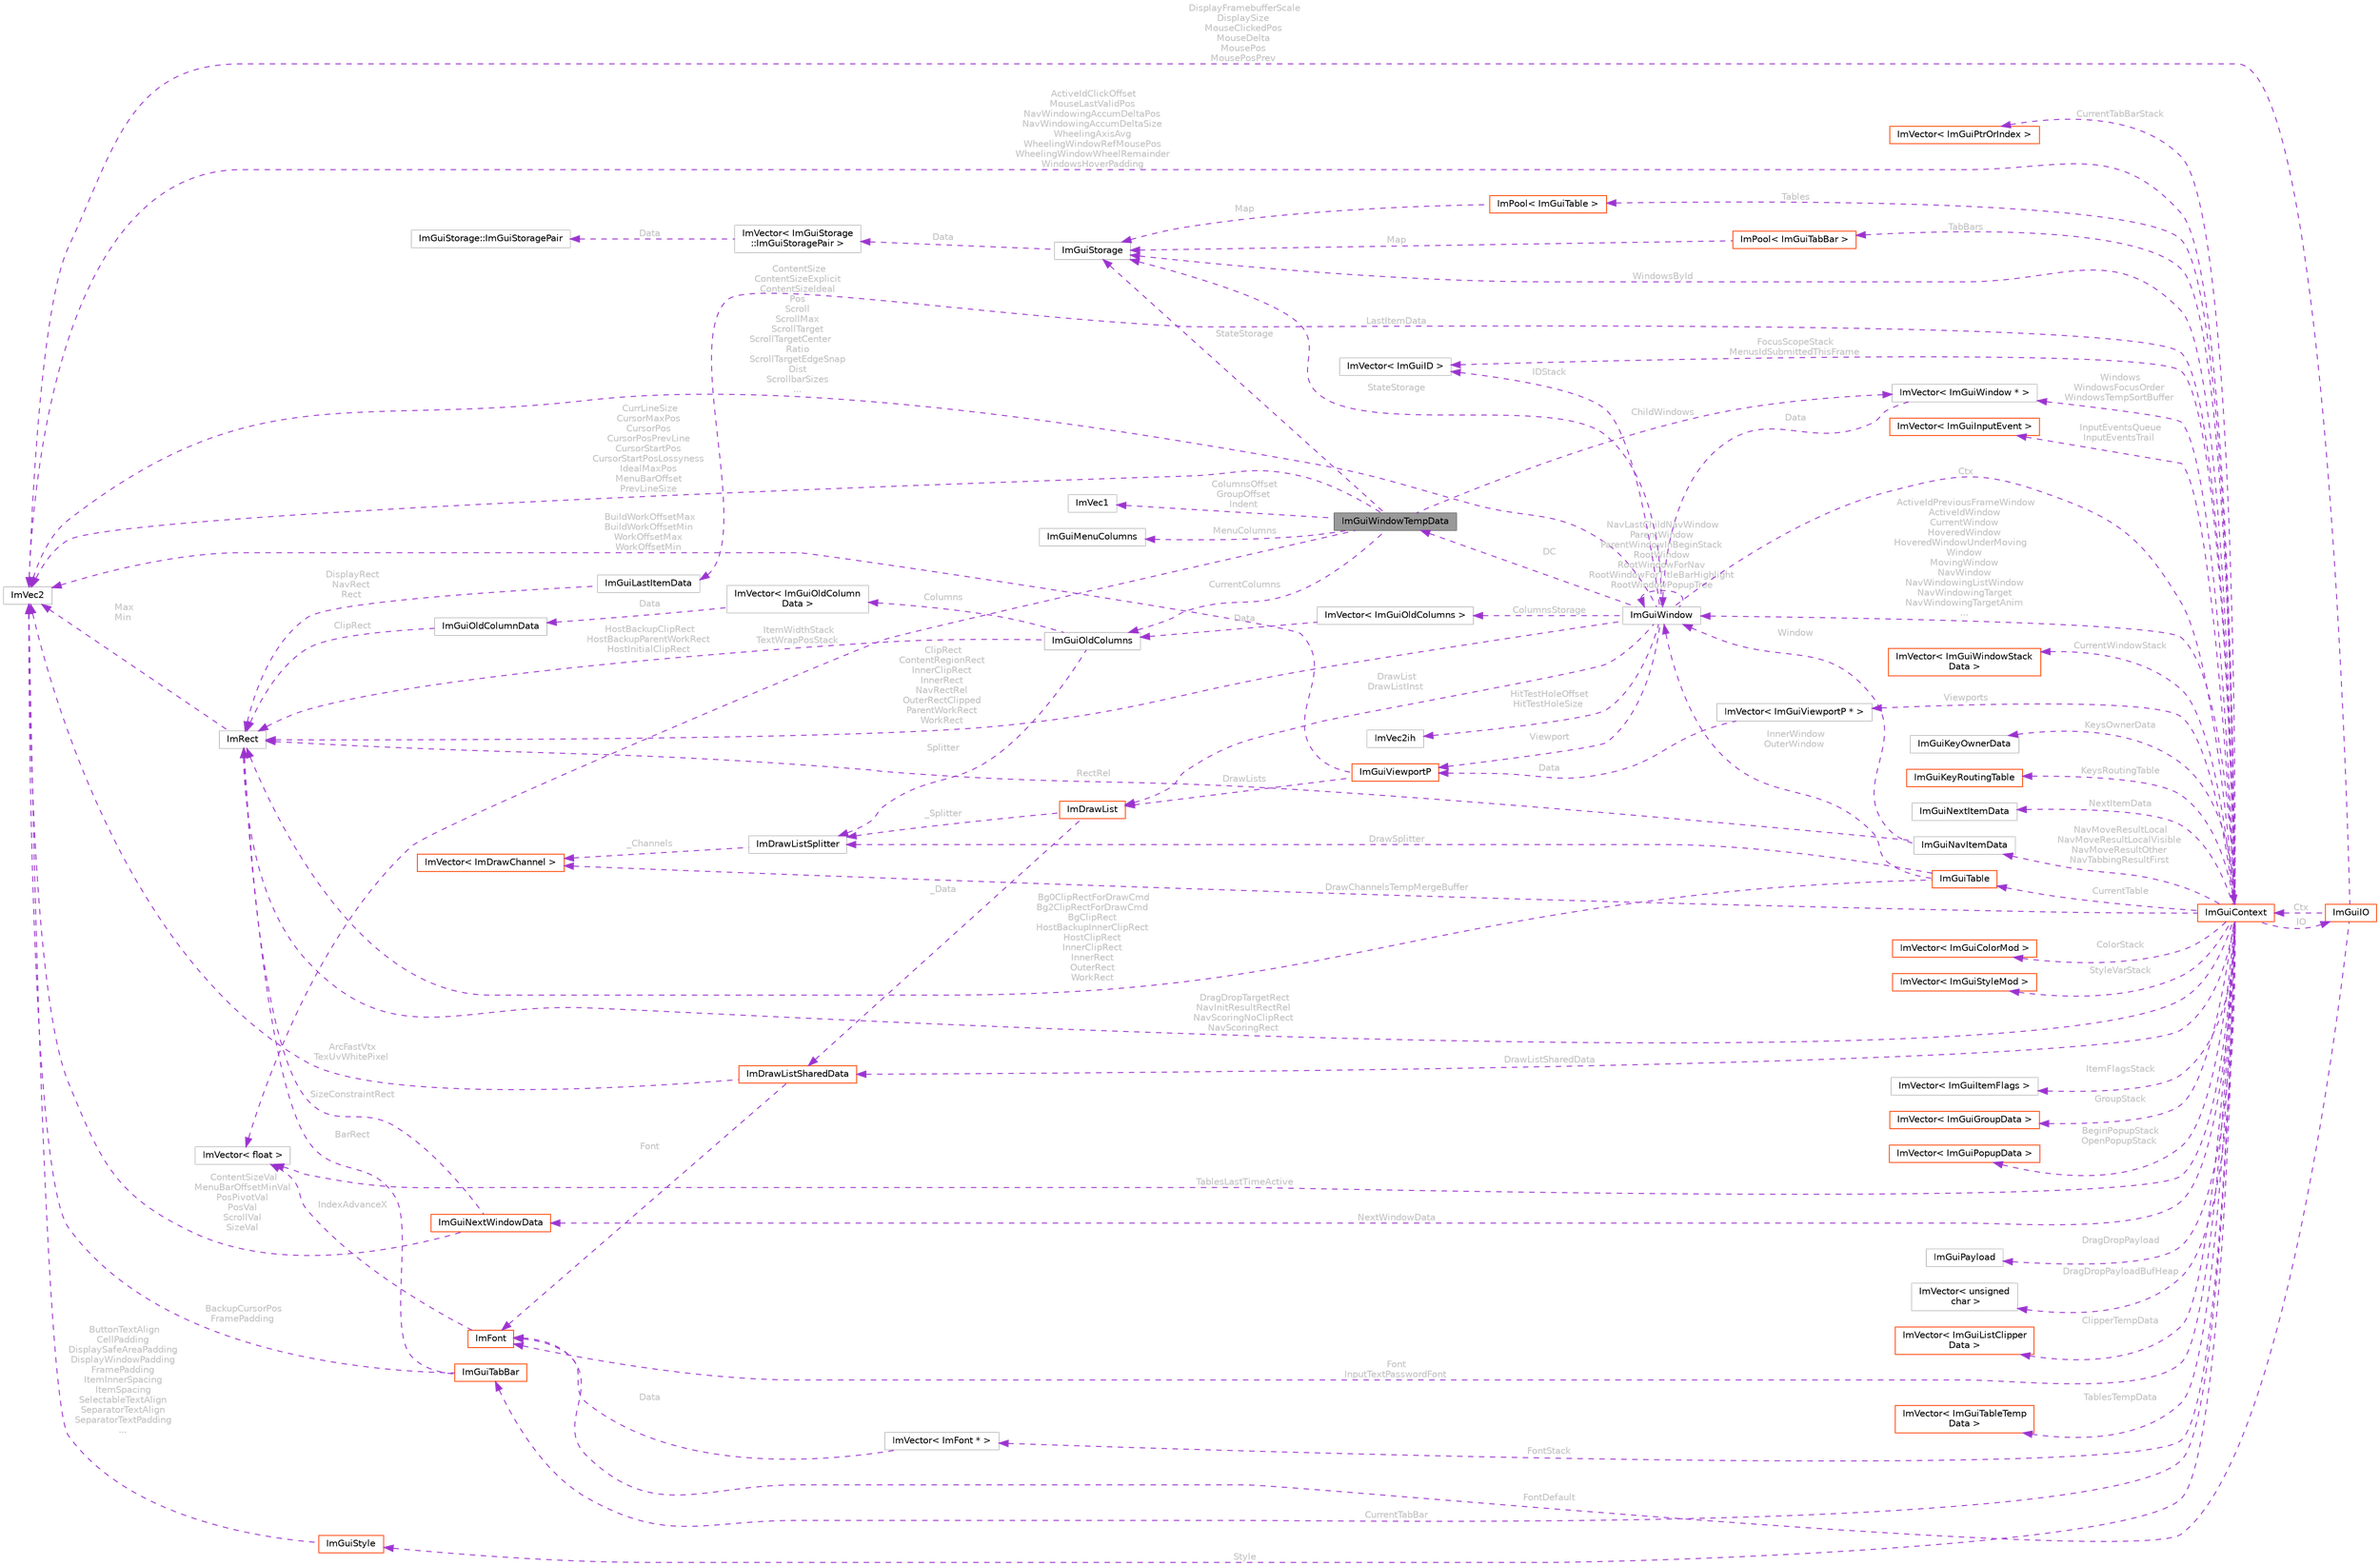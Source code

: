 digraph "ImGuiWindowTempData"
{
 // LATEX_PDF_SIZE
  bgcolor="transparent";
  edge [fontname=Helvetica,fontsize=10,labelfontname=Helvetica,labelfontsize=10];
  node [fontname=Helvetica,fontsize=10,shape=box,height=0.2,width=0.4];
  rankdir="LR";
  Node1 [id="Node000001",label="ImGuiWindowTempData",height=0.2,width=0.4,color="gray40", fillcolor="grey60", style="filled", fontcolor="black",tooltip=" "];
  Node2 -> Node1 [id="edge1_Node000001_Node000002",dir="back",color="darkorchid3",style="dashed",tooltip=" ",label=" CurrLineSize\nCursorMaxPos\nCursorPos\nCursorPosPrevLine\nCursorStartPos\nCursorStartPosLossyness\nIdealMaxPos\nMenuBarOffset\nPrevLineSize",fontcolor="grey" ];
  Node2 [id="Node000002",label="ImVec2",height=0.2,width=0.4,color="grey75", fillcolor="white", style="filled",URL="$struct_im_vec2.html",tooltip=" "];
  Node3 -> Node1 [id="edge2_Node000001_Node000003",dir="back",color="darkorchid3",style="dashed",tooltip=" ",label=" ColumnsOffset\nGroupOffset\nIndent",fontcolor="grey" ];
  Node3 [id="Node000003",label="ImVec1",height=0.2,width=0.4,color="grey75", fillcolor="white", style="filled",URL="$struct_im_vec1.html",tooltip=" "];
  Node4 -> Node1 [id="edge3_Node000001_Node000004",dir="back",color="darkorchid3",style="dashed",tooltip=" ",label=" MenuColumns",fontcolor="grey" ];
  Node4 [id="Node000004",label="ImGuiMenuColumns",height=0.2,width=0.4,color="grey75", fillcolor="white", style="filled",URL="$struct_im_gui_menu_columns.html",tooltip=" "];
  Node5 -> Node1 [id="edge4_Node000001_Node000005",dir="back",color="darkorchid3",style="dashed",tooltip=" ",label=" ChildWindows",fontcolor="grey" ];
  Node5 [id="Node000005",label="ImVector\< ImGuiWindow * \>",height=0.2,width=0.4,color="grey75", fillcolor="white", style="filled",URL="$struct_im_vector.html",tooltip=" "];
  Node6 -> Node5 [id="edge5_Node000005_Node000006",dir="back",color="darkorchid3",style="dashed",tooltip=" ",label=" Data",fontcolor="grey" ];
  Node6 [id="Node000006",label="ImGuiWindow",height=0.2,width=0.4,color="grey75", fillcolor="white", style="filled",URL="$struct_im_gui_window.html",tooltip=" "];
  Node7 -> Node6 [id="edge6_Node000006_Node000007",dir="back",color="darkorchid3",style="dashed",tooltip=" ",label=" Ctx",fontcolor="grey" ];
  Node7 [id="Node000007",label="ImGuiContext",height=0.2,width=0.4,color="orangered", fillcolor="white", style="filled",URL="$struct_im_gui_context.html",tooltip=" "];
  Node8 -> Node7 [id="edge7_Node000007_Node000008",dir="back",color="darkorchid3",style="dashed",tooltip=" ",label=" IO",fontcolor="grey" ];
  Node8 [id="Node000008",label="ImGuiIO",height=0.2,width=0.4,color="orangered", fillcolor="white", style="filled",URL="$struct_im_gui_i_o.html",tooltip=" "];
  Node2 -> Node8 [id="edge8_Node000008_Node000002",dir="back",color="darkorchid3",style="dashed",tooltip=" ",label=" DisplayFramebufferScale\nDisplaySize\nMouseClickedPos\nMouseDelta\nMousePos\nMousePosPrev",fontcolor="grey" ];
  Node11 -> Node8 [id="edge9_Node000008_Node000011",dir="back",color="darkorchid3",style="dashed",tooltip=" ",label=" FontDefault",fontcolor="grey" ];
  Node11 [id="Node000011",label="ImFont",height=0.2,width=0.4,color="orangered", fillcolor="white", style="filled",URL="$struct_im_font.html",tooltip=" "];
  Node12 -> Node11 [id="edge10_Node000011_Node000012",dir="back",color="darkorchid3",style="dashed",tooltip=" ",label=" IndexAdvanceX",fontcolor="grey" ];
  Node12 [id="Node000012",label="ImVector\< float \>",height=0.2,width=0.4,color="grey75", fillcolor="white", style="filled",URL="$struct_im_vector.html",tooltip=" "];
  Node7 -> Node8 [id="edge11_Node000008_Node000007",dir="back",color="darkorchid3",style="dashed",tooltip=" ",label=" Ctx",fontcolor="grey" ];
  Node23 -> Node7 [id="edge12_Node000007_Node000023",dir="back",color="darkorchid3",style="dashed",tooltip=" ",label=" InputEventsQueue\nInputEventsTrail",fontcolor="grey" ];
  Node23 [id="Node000023",label="ImVector\< ImGuiInputEvent \>",height=0.2,width=0.4,color="orangered", fillcolor="white", style="filled",URL="$struct_im_vector.html",tooltip=" "];
  Node31 -> Node7 [id="edge13_Node000007_Node000031",dir="back",color="darkorchid3",style="dashed",tooltip=" ",label=" Style",fontcolor="grey" ];
  Node31 [id="Node000031",label="ImGuiStyle",height=0.2,width=0.4,color="orangered", fillcolor="white", style="filled",URL="$struct_im_gui_style.html",tooltip=" "];
  Node2 -> Node31 [id="edge14_Node000031_Node000002",dir="back",color="darkorchid3",style="dashed",tooltip=" ",label=" ButtonTextAlign\nCellPadding\nDisplaySafeAreaPadding\nDisplayWindowPadding\nFramePadding\nItemInnerSpacing\nItemSpacing\nSelectableTextAlign\nSeparatorTextAlign\nSeparatorTextPadding\n...",fontcolor="grey" ];
  Node11 -> Node7 [id="edge15_Node000007_Node000011",dir="back",color="darkorchid3",style="dashed",tooltip=" ",label=" Font\nInputTextPasswordFont",fontcolor="grey" ];
  Node32 -> Node7 [id="edge16_Node000007_Node000032",dir="back",color="darkorchid3",style="dashed",tooltip=" ",label=" DrawListSharedData",fontcolor="grey" ];
  Node32 [id="Node000032",label="ImDrawListSharedData",height=0.2,width=0.4,color="orangered", fillcolor="white", style="filled",URL="$struct_im_draw_list_shared_data.html",tooltip=" "];
  Node2 -> Node32 [id="edge17_Node000032_Node000002",dir="back",color="darkorchid3",style="dashed",tooltip=" ",label=" ArcFastVtx\nTexUvWhitePixel",fontcolor="grey" ];
  Node11 -> Node32 [id="edge18_Node000032_Node000011",dir="back",color="darkorchid3",style="dashed",tooltip=" ",label=" Font",fontcolor="grey" ];
  Node5 -> Node7 [id="edge19_Node000007_Node000005",dir="back",color="darkorchid3",style="dashed",tooltip=" ",label=" Windows\nWindowsFocusOrder\nWindowsTempSortBuffer",fontcolor="grey" ];
  Node34 -> Node7 [id="edge20_Node000007_Node000034",dir="back",color="darkorchid3",style="dashed",tooltip=" ",label=" CurrentWindowStack",fontcolor="grey" ];
  Node34 [id="Node000034",label="ImVector\< ImGuiWindowStack\lData \>",height=0.2,width=0.4,color="orangered", fillcolor="white", style="filled",URL="$struct_im_vector.html",tooltip=" "];
  Node39 -> Node7 [id="edge21_Node000007_Node000039",dir="back",color="darkorchid3",style="dashed",tooltip=" ",label=" WindowsById",fontcolor="grey" ];
  Node39 [id="Node000039",label="ImGuiStorage",height=0.2,width=0.4,color="grey75", fillcolor="white", style="filled",URL="$struct_im_gui_storage.html",tooltip=" "];
  Node40 -> Node39 [id="edge22_Node000039_Node000040",dir="back",color="darkorchid3",style="dashed",tooltip=" ",label=" Data",fontcolor="grey" ];
  Node40 [id="Node000040",label="ImVector\< ImGuiStorage\l::ImGuiStoragePair \>",height=0.2,width=0.4,color="grey75", fillcolor="white", style="filled",URL="$struct_im_vector.html",tooltip=" "];
  Node41 -> Node40 [id="edge23_Node000040_Node000041",dir="back",color="darkorchid3",style="dashed",tooltip=" ",label=" Data",fontcolor="grey" ];
  Node41 [id="Node000041",label="ImGuiStorage::ImGuiStoragePair",height=0.2,width=0.4,color="grey75", fillcolor="white", style="filled",URL="$struct_im_gui_storage_1_1_im_gui_storage_pair.html",tooltip=" "];
  Node2 -> Node7 [id="edge24_Node000007_Node000002",dir="back",color="darkorchid3",style="dashed",tooltip=" ",label=" ActiveIdClickOffset\nMouseLastValidPos\nNavWindowingAccumDeltaPos\nNavWindowingAccumDeltaSize\nWheelingAxisAvg\nWheelingWindowRefMousePos\nWheelingWindowWheelRemainder\nWindowsHoverPadding",fontcolor="grey" ];
  Node6 -> Node7 [id="edge25_Node000007_Node000006",dir="back",color="darkorchid3",style="dashed",tooltip=" ",label=" ActiveIdPreviousFrameWindow\nActiveIdWindow\nCurrentWindow\nHoveredWindow\nHoveredWindowUnderMoving\lWindow\nMovingWindow\nNavWindow\nNavWindowingListWindow\nNavWindowingTarget\nNavWindowingTargetAnim\n...",fontcolor="grey" ];
  Node42 -> Node7 [id="edge26_Node000007_Node000042",dir="back",color="darkorchid3",style="dashed",tooltip=" ",label=" KeysOwnerData",fontcolor="grey" ];
  Node42 [id="Node000042",label="ImGuiKeyOwnerData",height=0.2,width=0.4,color="grey75", fillcolor="white", style="filled",URL="$struct_im_gui_key_owner_data.html",tooltip=" "];
  Node43 -> Node7 [id="edge27_Node000007_Node000043",dir="back",color="darkorchid3",style="dashed",tooltip=" ",label=" KeysRoutingTable",fontcolor="grey" ];
  Node43 [id="Node000043",label="ImGuiKeyRoutingTable",height=0.2,width=0.4,color="orangered", fillcolor="white", style="filled",URL="$struct_im_gui_key_routing_table.html",tooltip=" "];
  Node46 -> Node7 [id="edge28_Node000007_Node000046",dir="back",color="darkorchid3",style="dashed",tooltip=" ",label=" NextItemData",fontcolor="grey" ];
  Node46 [id="Node000046",label="ImGuiNextItemData",height=0.2,width=0.4,color="grey75", fillcolor="white", style="filled",URL="$struct_im_gui_next_item_data.html",tooltip=" "];
  Node36 -> Node7 [id="edge29_Node000007_Node000036",dir="back",color="darkorchid3",style="dashed",tooltip=" ",label=" LastItemData",fontcolor="grey" ];
  Node36 [id="Node000036",label="ImGuiLastItemData",height=0.2,width=0.4,color="grey75", fillcolor="white", style="filled",URL="$struct_im_gui_last_item_data.html",tooltip=" "];
  Node37 -> Node36 [id="edge30_Node000036_Node000037",dir="back",color="darkorchid3",style="dashed",tooltip=" ",label=" DisplayRect\nNavRect\nRect",fontcolor="grey" ];
  Node37 [id="Node000037",label="ImRect",height=0.2,width=0.4,color="grey75", fillcolor="white", style="filled",URL="$struct_im_rect.html",tooltip=" "];
  Node2 -> Node37 [id="edge31_Node000037_Node000002",dir="back",color="darkorchid3",style="dashed",tooltip=" ",label=" Max\nMin",fontcolor="grey" ];
  Node47 -> Node7 [id="edge32_Node000007_Node000047",dir="back",color="darkorchid3",style="dashed",tooltip=" ",label=" NextWindowData",fontcolor="grey" ];
  Node47 [id="Node000047",label="ImGuiNextWindowData",height=0.2,width=0.4,color="orangered", fillcolor="white", style="filled",URL="$struct_im_gui_next_window_data.html",tooltip=" "];
  Node2 -> Node47 [id="edge33_Node000047_Node000002",dir="back",color="darkorchid3",style="dashed",tooltip=" ",label=" ContentSizeVal\nMenuBarOffsetMinVal\nPosPivotVal\nPosVal\nScrollVal\nSizeVal",fontcolor="grey" ];
  Node37 -> Node47 [id="edge34_Node000047_Node000037",dir="back",color="darkorchid3",style="dashed",tooltip=" ",label=" SizeConstraintRect",fontcolor="grey" ];
  Node49 -> Node7 [id="edge35_Node000007_Node000049",dir="back",color="darkorchid3",style="dashed",tooltip=" ",label=" ColorStack",fontcolor="grey" ];
  Node49 [id="Node000049",label="ImVector\< ImGuiColorMod \>",height=0.2,width=0.4,color="orangered", fillcolor="white", style="filled",URL="$struct_im_vector.html",tooltip=" "];
  Node51 -> Node7 [id="edge36_Node000007_Node000051",dir="back",color="darkorchid3",style="dashed",tooltip=" ",label=" StyleVarStack",fontcolor="grey" ];
  Node51 [id="Node000051",label="ImVector\< ImGuiStyleMod \>",height=0.2,width=0.4,color="orangered", fillcolor="white", style="filled",URL="$struct_im_vector.html",tooltip=" "];
  Node10 -> Node7 [id="edge37_Node000007_Node000010",dir="back",color="darkorchid3",style="dashed",tooltip=" ",label=" FontStack",fontcolor="grey" ];
  Node10 [id="Node000010",label="ImVector\< ImFont * \>",height=0.2,width=0.4,color="grey75", fillcolor="white", style="filled",URL="$struct_im_vector.html",tooltip=" "];
  Node11 -> Node10 [id="edge38_Node000010_Node000011",dir="back",color="darkorchid3",style="dashed",tooltip=" ",label=" Data",fontcolor="grey" ];
  Node53 -> Node7 [id="edge39_Node000007_Node000053",dir="back",color="darkorchid3",style="dashed",tooltip=" ",label=" FocusScopeStack\nMenusIdSubmittedThisFrame",fontcolor="grey" ];
  Node53 [id="Node000053",label="ImVector\< ImGuiID \>",height=0.2,width=0.4,color="grey75", fillcolor="white", style="filled",URL="$struct_im_vector.html",tooltip=" "];
  Node54 -> Node7 [id="edge40_Node000007_Node000054",dir="back",color="darkorchid3",style="dashed",tooltip=" ",label=" ItemFlagsStack",fontcolor="grey" ];
  Node54 [id="Node000054",label="ImVector\< ImGuiItemFlags \>",height=0.2,width=0.4,color="grey75", fillcolor="white", style="filled",URL="$struct_im_vector.html",tooltip=" "];
  Node55 -> Node7 [id="edge41_Node000007_Node000055",dir="back",color="darkorchid3",style="dashed",tooltip=" ",label=" GroupStack",fontcolor="grey" ];
  Node55 [id="Node000055",label="ImVector\< ImGuiGroupData \>",height=0.2,width=0.4,color="orangered", fillcolor="white", style="filled",URL="$struct_im_vector.html",tooltip=" "];
  Node57 -> Node7 [id="edge42_Node000007_Node000057",dir="back",color="darkorchid3",style="dashed",tooltip=" ",label=" BeginPopupStack\nOpenPopupStack",fontcolor="grey" ];
  Node57 [id="Node000057",label="ImVector\< ImGuiPopupData \>",height=0.2,width=0.4,color="orangered", fillcolor="white", style="filled",URL="$struct_im_vector.html",tooltip=" "];
  Node59 -> Node7 [id="edge43_Node000007_Node000059",dir="back",color="darkorchid3",style="dashed",tooltip=" ",label=" Viewports",fontcolor="grey" ];
  Node59 [id="Node000059",label="ImVector\< ImGuiViewportP * \>",height=0.2,width=0.4,color="grey75", fillcolor="white", style="filled",URL="$struct_im_vector.html",tooltip=" "];
  Node60 -> Node59 [id="edge44_Node000059_Node000060",dir="back",color="darkorchid3",style="dashed",tooltip=" ",label=" Data",fontcolor="grey" ];
  Node60 [id="Node000060",label="ImGuiViewportP",height=0.2,width=0.4,color="orangered", fillcolor="white", style="filled",URL="$struct_im_gui_viewport_p.html",tooltip=" "];
  Node62 -> Node60 [id="edge45_Node000060_Node000062",dir="back",color="darkorchid3",style="dashed",tooltip=" ",label=" DrawLists",fontcolor="grey" ];
  Node62 [id="Node000062",label="ImDrawList",height=0.2,width=0.4,color="orangered", fillcolor="white", style="filled",URL="$struct_im_draw_list.html",tooltip=" "];
  Node32 -> Node62 [id="edge46_Node000062_Node000032",dir="back",color="darkorchid3",style="dashed",tooltip=" ",label=" _Data",fontcolor="grey" ];
  Node71 -> Node62 [id="edge47_Node000062_Node000071",dir="back",color="darkorchid3",style="dashed",tooltip=" ",label=" _Splitter",fontcolor="grey" ];
  Node71 [id="Node000071",label="ImDrawListSplitter",height=0.2,width=0.4,color="grey75", fillcolor="white", style="filled",URL="$struct_im_draw_list_splitter.html",tooltip=" "];
  Node72 -> Node71 [id="edge48_Node000071_Node000072",dir="back",color="darkorchid3",style="dashed",tooltip=" ",label=" _Channels",fontcolor="grey" ];
  Node72 [id="Node000072",label="ImVector\< ImDrawChannel \>",height=0.2,width=0.4,color="orangered", fillcolor="white", style="filled",URL="$struct_im_vector.html",tooltip=" "];
  Node2 -> Node60 [id="edge49_Node000060_Node000002",dir="back",color="darkorchid3",style="dashed",tooltip=" ",label=" BuildWorkOffsetMax\nBuildWorkOffsetMin\nWorkOffsetMax\nWorkOffsetMin",fontcolor="grey" ];
  Node37 -> Node7 [id="edge50_Node000007_Node000037",dir="back",color="darkorchid3",style="dashed",tooltip=" ",label=" DragDropTargetRect\nNavInitResultRectRel\nNavScoringNoClipRect\nNavScoringRect",fontcolor="grey" ];
  Node77 -> Node7 [id="edge51_Node000007_Node000077",dir="back",color="darkorchid3",style="dashed",tooltip=" ",label=" NavMoveResultLocal\nNavMoveResultLocalVisible\nNavMoveResultOther\nNavTabbingResultFirst",fontcolor="grey" ];
  Node77 [id="Node000077",label="ImGuiNavItemData",height=0.2,width=0.4,color="grey75", fillcolor="white", style="filled",URL="$struct_im_gui_nav_item_data.html",tooltip=" "];
  Node6 -> Node77 [id="edge52_Node000077_Node000006",dir="back",color="darkorchid3",style="dashed",tooltip=" ",label=" Window",fontcolor="grey" ];
  Node37 -> Node77 [id="edge53_Node000077_Node000037",dir="back",color="darkorchid3",style="dashed",tooltip=" ",label=" RectRel",fontcolor="grey" ];
  Node78 -> Node7 [id="edge54_Node000007_Node000078",dir="back",color="darkorchid3",style="dashed",tooltip=" ",label=" DragDropPayload",fontcolor="grey" ];
  Node78 [id="Node000078",label="ImGuiPayload",height=0.2,width=0.4,color="grey75", fillcolor="white", style="filled",URL="$struct_im_gui_payload.html",tooltip=" "];
  Node79 -> Node7 [id="edge55_Node000007_Node000079",dir="back",color="darkorchid3",style="dashed",tooltip=" ",label=" DragDropPayloadBufHeap",fontcolor="grey" ];
  Node79 [id="Node000079",label="ImVector\< unsigned\l char \>",height=0.2,width=0.4,color="grey75", fillcolor="white", style="filled",URL="$struct_im_vector.html",tooltip=" "];
  Node80 -> Node7 [id="edge56_Node000007_Node000080",dir="back",color="darkorchid3",style="dashed",tooltip=" ",label=" ClipperTempData",fontcolor="grey" ];
  Node80 [id="Node000080",label="ImVector\< ImGuiListClipper\lData \>",height=0.2,width=0.4,color="orangered", fillcolor="white", style="filled",URL="$struct_im_vector.html",tooltip=" "];
  Node85 -> Node7 [id="edge57_Node000007_Node000085",dir="back",color="darkorchid3",style="dashed",tooltip=" ",label=" CurrentTable",fontcolor="grey" ];
  Node85 [id="Node000085",label="ImGuiTable",height=0.2,width=0.4,color="orangered", fillcolor="white", style="filled",URL="$struct_im_gui_table.html",tooltip=" "];
  Node37 -> Node85 [id="edge58_Node000085_Node000037",dir="back",color="darkorchid3",style="dashed",tooltip=" ",label=" Bg0ClipRectForDrawCmd\nBg2ClipRectForDrawCmd\nBgClipRect\nHostBackupInnerClipRect\nHostClipRect\nInnerClipRect\nInnerRect\nOuterRect\nWorkRect",fontcolor="grey" ];
  Node6 -> Node85 [id="edge59_Node000085_Node000006",dir="back",color="darkorchid3",style="dashed",tooltip=" ",label=" InnerWindow\nOuterWindow",fontcolor="grey" ];
  Node71 -> Node85 [id="edge60_Node000085_Node000071",dir="back",color="darkorchid3",style="dashed",tooltip=" ",label=" DrawSplitter",fontcolor="grey" ];
  Node99 -> Node7 [id="edge61_Node000007_Node000099",dir="back",color="darkorchid3",style="dashed",tooltip=" ",label=" TablesTempData",fontcolor="grey" ];
  Node99 [id="Node000099",label="ImVector\< ImGuiTableTemp\lData \>",height=0.2,width=0.4,color="orangered", fillcolor="white", style="filled",URL="$struct_im_vector.html",tooltip=" "];
  Node100 -> Node7 [id="edge62_Node000007_Node000100",dir="back",color="darkorchid3",style="dashed",tooltip=" ",label=" Tables",fontcolor="grey" ];
  Node100 [id="Node000100",label="ImPool\< ImGuiTable \>",height=0.2,width=0.4,color="orangered", fillcolor="white", style="filled",URL="$struct_im_pool.html",tooltip=" "];
  Node39 -> Node100 [id="edge63_Node000100_Node000039",dir="back",color="darkorchid3",style="dashed",tooltip=" ",label=" Map",fontcolor="grey" ];
  Node12 -> Node7 [id="edge64_Node000007_Node000012",dir="back",color="darkorchid3",style="dashed",tooltip=" ",label=" TablesLastTimeActive",fontcolor="grey" ];
  Node72 -> Node7 [id="edge65_Node000007_Node000072",dir="back",color="darkorchid3",style="dashed",tooltip=" ",label=" DrawChannelsTempMergeBuffer",fontcolor="grey" ];
  Node102 -> Node7 [id="edge66_Node000007_Node000102",dir="back",color="darkorchid3",style="dashed",tooltip=" ",label=" CurrentTabBar",fontcolor="grey" ];
  Node102 [id="Node000102",label="ImGuiTabBar",height=0.2,width=0.4,color="orangered", fillcolor="white", style="filled",URL="$struct_im_gui_tab_bar.html",tooltip=" "];
  Node37 -> Node102 [id="edge67_Node000102_Node000037",dir="back",color="darkorchid3",style="dashed",tooltip=" ",label=" BarRect",fontcolor="grey" ];
  Node2 -> Node102 [id="edge68_Node000102_Node000002",dir="back",color="darkorchid3",style="dashed",tooltip=" ",label=" BackupCursorPos\nFramePadding",fontcolor="grey" ];
  Node105 -> Node7 [id="edge69_Node000007_Node000105",dir="back",color="darkorchid3",style="dashed",tooltip=" ",label=" TabBars",fontcolor="grey" ];
  Node105 [id="Node000105",label="ImPool\< ImGuiTabBar \>",height=0.2,width=0.4,color="orangered", fillcolor="white", style="filled",URL="$struct_im_pool.html",tooltip=" "];
  Node39 -> Node105 [id="edge70_Node000105_Node000039",dir="back",color="darkorchid3",style="dashed",tooltip=" ",label=" Map",fontcolor="grey" ];
  Node107 -> Node7 [id="edge71_Node000007_Node000107",dir="back",color="darkorchid3",style="dashed",tooltip=" ",label=" CurrentTabBarStack",fontcolor="grey" ];
  Node107 [id="Node000107",label="ImVector\< ImGuiPtrOrIndex \>",height=0.2,width=0.4,color="orangered", fillcolor="white", style="filled",URL="$struct_im_vector.html",tooltip=" "];
  Node60 -> Node6 [id="edge72_Node000006_Node000060",dir="back",color="darkorchid3",style="dashed",tooltip=" ",label=" Viewport",fontcolor="grey" ];
  Node2 -> Node6 [id="edge73_Node000006_Node000002",dir="back",color="darkorchid3",style="dashed",tooltip=" ",label=" ContentSize\nContentSizeExplicit\nContentSizeIdeal\nPos\nScroll\nScrollMax\nScrollTarget\nScrollTargetCenter\lRatio\nScrollTargetEdgeSnap\lDist\nScrollbarSizes\n...",fontcolor="grey" ];
  Node53 -> Node6 [id="edge74_Node000006_Node000053",dir="back",color="darkorchid3",style="dashed",tooltip=" ",label=" IDStack",fontcolor="grey" ];
  Node1 -> Node6 [id="edge75_Node000006_Node000001",dir="back",color="darkorchid3",style="dashed",tooltip=" ",label=" DC",fontcolor="grey" ];
  Node37 -> Node6 [id="edge76_Node000006_Node000037",dir="back",color="darkorchid3",style="dashed",tooltip=" ",label=" ClipRect\nContentRegionRect\nInnerClipRect\nInnerRect\nNavRectRel\nOuterRectClipped\nParentWorkRect\nWorkRect",fontcolor="grey" ];
  Node126 -> Node6 [id="edge77_Node000006_Node000126",dir="back",color="darkorchid3",style="dashed",tooltip=" ",label=" HitTestHoleOffset\nHitTestHoleSize",fontcolor="grey" ];
  Node126 [id="Node000126",label="ImVec2ih",height=0.2,width=0.4,color="grey75", fillcolor="white", style="filled",URL="$struct_im_vec2ih.html",tooltip=" "];
  Node39 -> Node6 [id="edge78_Node000006_Node000039",dir="back",color="darkorchid3",style="dashed",tooltip=" ",label=" StateStorage",fontcolor="grey" ];
  Node127 -> Node6 [id="edge79_Node000006_Node000127",dir="back",color="darkorchid3",style="dashed",tooltip=" ",label=" ColumnsStorage",fontcolor="grey" ];
  Node127 [id="Node000127",label="ImVector\< ImGuiOldColumns \>",height=0.2,width=0.4,color="grey75", fillcolor="white", style="filled",URL="$struct_im_vector.html",tooltip=" "];
  Node128 -> Node127 [id="edge80_Node000127_Node000128",dir="back",color="darkorchid3",style="dashed",tooltip=" ",label=" Data",fontcolor="grey" ];
  Node128 [id="Node000128",label="ImGuiOldColumns",height=0.2,width=0.4,color="grey75", fillcolor="white", style="filled",URL="$struct_im_gui_old_columns.html",tooltip=" "];
  Node37 -> Node128 [id="edge81_Node000128_Node000037",dir="back",color="darkorchid3",style="dashed",tooltip=" ",label=" HostBackupClipRect\nHostBackupParentWorkRect\nHostInitialClipRect",fontcolor="grey" ];
  Node129 -> Node128 [id="edge82_Node000128_Node000129",dir="back",color="darkorchid3",style="dashed",tooltip=" ",label=" Columns",fontcolor="grey" ];
  Node129 [id="Node000129",label="ImVector\< ImGuiOldColumn\lData \>",height=0.2,width=0.4,color="grey75", fillcolor="white", style="filled",URL="$struct_im_vector.html",tooltip=" "];
  Node130 -> Node129 [id="edge83_Node000129_Node000130",dir="back",color="darkorchid3",style="dashed",tooltip=" ",label=" Data",fontcolor="grey" ];
  Node130 [id="Node000130",label="ImGuiOldColumnData",height=0.2,width=0.4,color="grey75", fillcolor="white", style="filled",URL="$struct_im_gui_old_column_data.html",tooltip=" "];
  Node37 -> Node130 [id="edge84_Node000130_Node000037",dir="back",color="darkorchid3",style="dashed",tooltip=" ",label=" ClipRect",fontcolor="grey" ];
  Node71 -> Node128 [id="edge85_Node000128_Node000071",dir="back",color="darkorchid3",style="dashed",tooltip=" ",label=" Splitter",fontcolor="grey" ];
  Node62 -> Node6 [id="edge86_Node000006_Node000062",dir="back",color="darkorchid3",style="dashed",tooltip=" ",label=" DrawList\nDrawListInst",fontcolor="grey" ];
  Node6 -> Node6 [id="edge87_Node000006_Node000006",dir="back",color="darkorchid3",style="dashed",tooltip=" ",label=" NavLastChildNavWindow\nParentWindow\nParentWindowInBeginStack\nRootWindow\nRootWindowForNav\nRootWindowForTitleBarHighlight\nRootWindowPopupTree",fontcolor="grey" ];
  Node39 -> Node1 [id="edge88_Node000001_Node000039",dir="back",color="darkorchid3",style="dashed",tooltip=" ",label=" StateStorage",fontcolor="grey" ];
  Node128 -> Node1 [id="edge89_Node000001_Node000128",dir="back",color="darkorchid3",style="dashed",tooltip=" ",label=" CurrentColumns",fontcolor="grey" ];
  Node12 -> Node1 [id="edge90_Node000001_Node000012",dir="back",color="darkorchid3",style="dashed",tooltip=" ",label=" ItemWidthStack\nTextWrapPosStack",fontcolor="grey" ];
}
